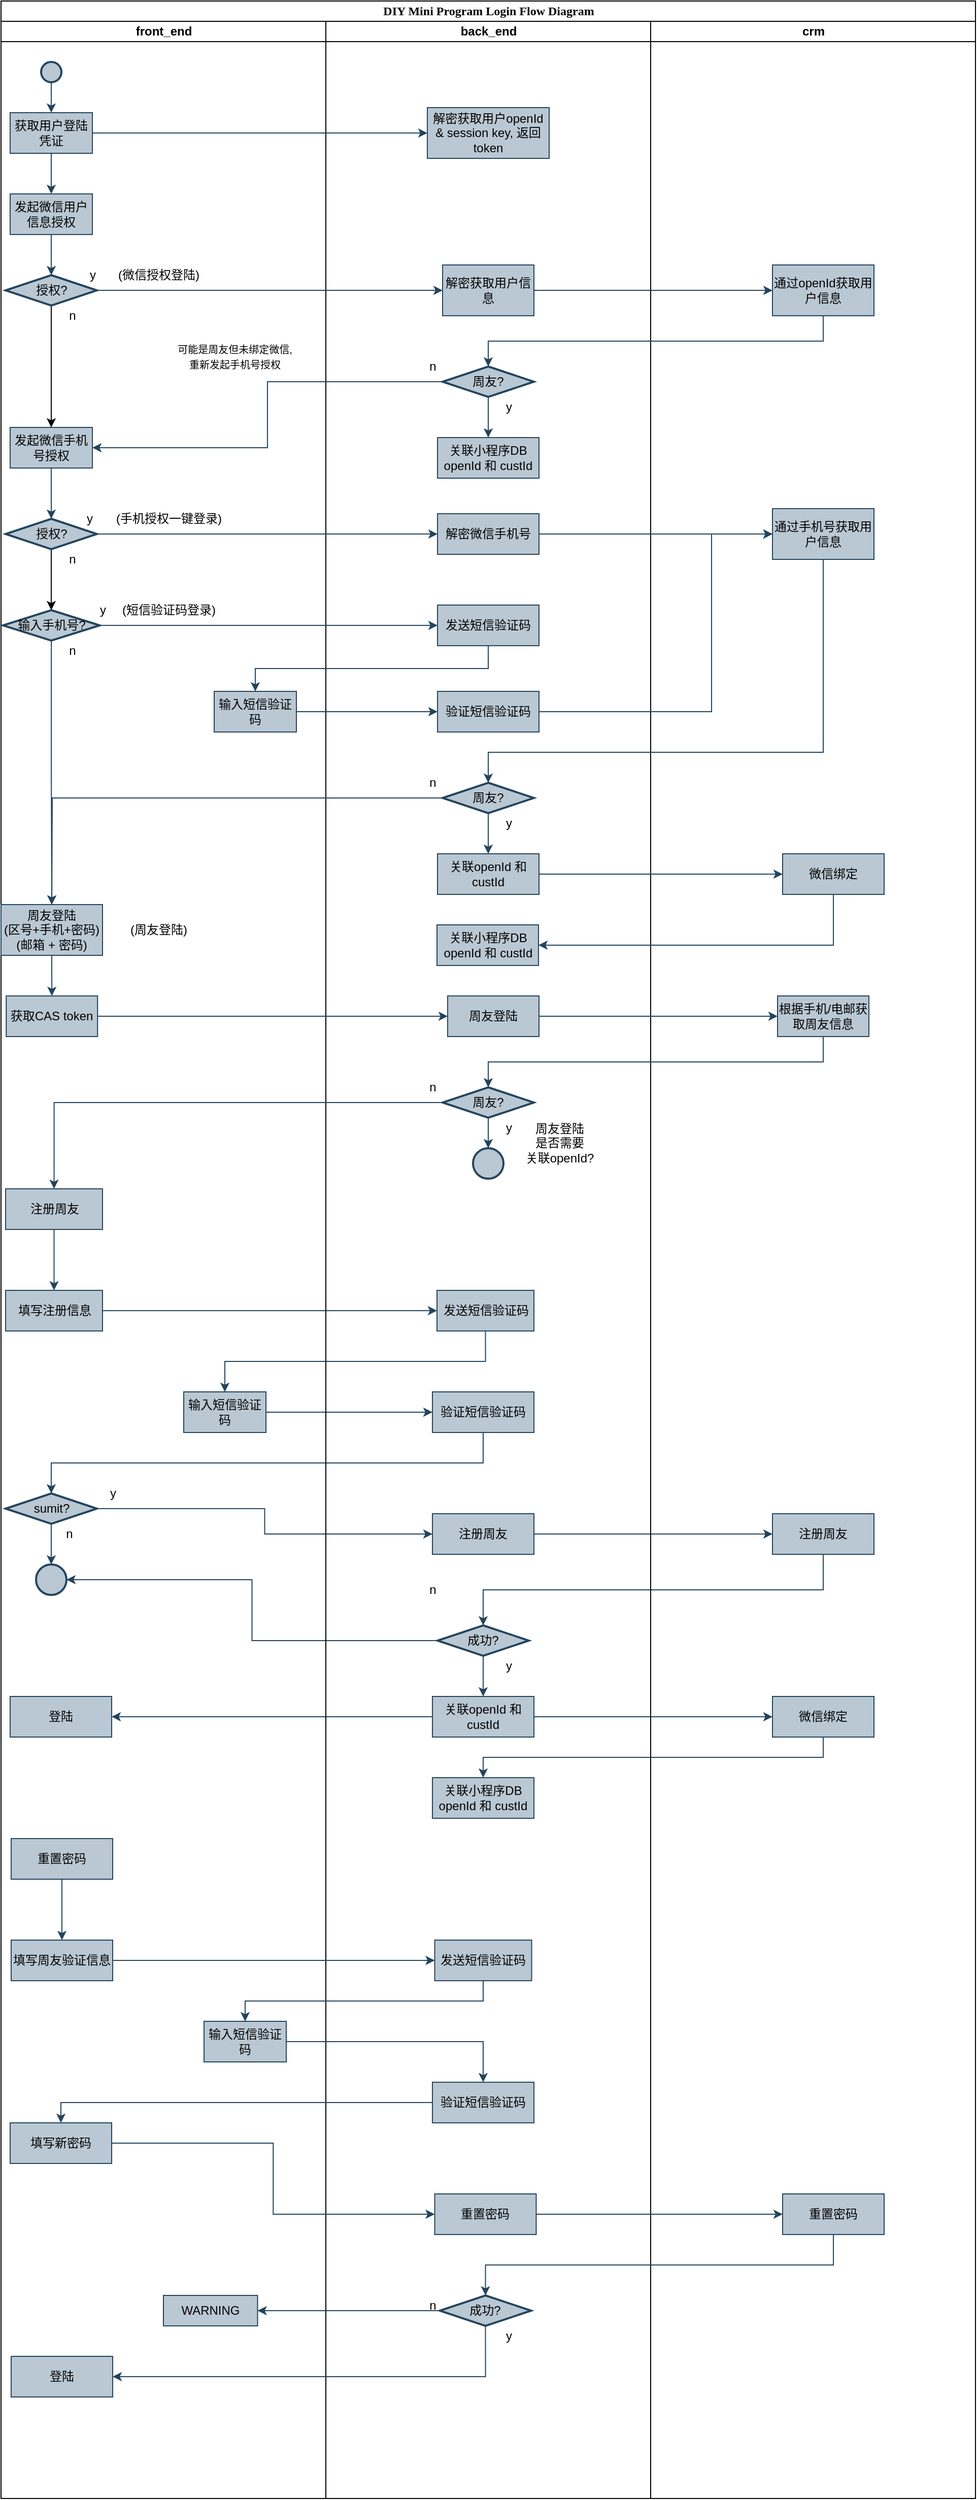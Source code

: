 <mxfile version="12.7.9" type="github">
  <diagram name="Page-1" id="0783ab3e-0a74-02c8-0abd-f7b4e66b4bec">
    <mxGraphModel dx="1312" dy="715" grid="1" gridSize="10" guides="1" tooltips="1" connect="1" arrows="1" fold="1" page="1" pageScale="1" pageWidth="850" pageHeight="1100" background="#ffffff" math="0" shadow="0">
      <root>
        <mxCell id="0" />
        <mxCell id="1" parent="0" />
        <mxCell id="1c1d494c118603dd-1" value="DIY Mini Program Login Flow Diagram" style="swimlane;html=1;childLayout=stackLayout;startSize=20;rounded=0;shadow=0;comic=0;labelBackgroundColor=none;strokeWidth=1;fontFamily=Verdana;fontSize=12;align=center;" parent="1" vertex="1">
          <mxGeometry y="30" width="960" height="2460" as="geometry" />
        </mxCell>
        <mxCell id="1c1d494c118603dd-2" value="front_end" style="swimlane;html=1;startSize=20;" parent="1c1d494c118603dd-1" vertex="1">
          <mxGeometry y="20" width="320" height="2440" as="geometry" />
        </mxCell>
        <mxCell id="7PXRdTP2mNgVB09aPx2Q-12" style="edgeStyle=orthogonalEdgeStyle;rounded=0;orthogonalLoop=1;jettySize=auto;html=1;entryX=0.5;entryY=0;entryDx=0;entryDy=0;fillColor=#bac8d3;strokeColor=#23445d;" edge="1" parent="1c1d494c118603dd-2" source="7PXRdTP2mNgVB09aPx2Q-1" target="7PXRdTP2mNgVB09aPx2Q-9">
          <mxGeometry relative="1" as="geometry" />
        </mxCell>
        <mxCell id="7PXRdTP2mNgVB09aPx2Q-1" value="" style="strokeWidth=2;html=1;shape=mxgraph.flowchart.start_2;whiteSpace=wrap;fillColor=#bac8d3;strokeColor=#23445d;" vertex="1" parent="1c1d494c118603dd-2">
          <mxGeometry x="39.5" y="40" width="20" height="20" as="geometry" />
        </mxCell>
        <mxCell id="7PXRdTP2mNgVB09aPx2Q-30" style="edgeStyle=orthogonalEdgeStyle;rounded=0;orthogonalLoop=1;jettySize=auto;html=1;entryX=0.5;entryY=0;entryDx=0;entryDy=0;" edge="1" parent="1c1d494c118603dd-2" source="7PXRdTP2mNgVB09aPx2Q-2" target="7PXRdTP2mNgVB09aPx2Q-28">
          <mxGeometry relative="1" as="geometry" />
        </mxCell>
        <mxCell id="7PXRdTP2mNgVB09aPx2Q-2" value="授权?" style="strokeWidth=2;html=1;shape=mxgraph.flowchart.decision;whiteSpace=wrap;fillColor=#bac8d3;strokeColor=#23445d;" vertex="1" parent="1c1d494c118603dd-2">
          <mxGeometry x="4.5" y="250" width="90" height="30" as="geometry" />
        </mxCell>
        <mxCell id="7PXRdTP2mNgVB09aPx2Q-17" style="edgeStyle=orthogonalEdgeStyle;rounded=0;orthogonalLoop=1;jettySize=auto;html=1;entryX=0.5;entryY=0;entryDx=0;entryDy=0;fillColor=#bac8d3;strokeColor=#23445d;" edge="1" parent="1c1d494c118603dd-2" source="7PXRdTP2mNgVB09aPx2Q-9" target="7PXRdTP2mNgVB09aPx2Q-16">
          <mxGeometry relative="1" as="geometry" />
        </mxCell>
        <mxCell id="7PXRdTP2mNgVB09aPx2Q-9" value="获取用户登陆凭证" style="rounded=0;whiteSpace=wrap;html=1;fillColor=#bac8d3;strokeColor=#23445d;" vertex="1" parent="1c1d494c118603dd-2">
          <mxGeometry x="9" y="90" width="81" height="40" as="geometry" />
        </mxCell>
        <mxCell id="7PXRdTP2mNgVB09aPx2Q-18" style="edgeStyle=orthogonalEdgeStyle;rounded=0;orthogonalLoop=1;jettySize=auto;html=1;fillColor=#bac8d3;strokeColor=#23445d;" edge="1" parent="1c1d494c118603dd-2" source="7PXRdTP2mNgVB09aPx2Q-16" target="7PXRdTP2mNgVB09aPx2Q-2">
          <mxGeometry relative="1" as="geometry" />
        </mxCell>
        <mxCell id="7PXRdTP2mNgVB09aPx2Q-16" value="发起微信用户信息授权" style="rounded=0;whiteSpace=wrap;html=1;fillColor=#bac8d3;strokeColor=#23445d;" vertex="1" parent="1c1d494c118603dd-2">
          <mxGeometry x="9" y="170" width="81" height="40" as="geometry" />
        </mxCell>
        <mxCell id="7PXRdTP2mNgVB09aPx2Q-37" style="edgeStyle=orthogonalEdgeStyle;rounded=0;orthogonalLoop=1;jettySize=auto;html=1;entryX=0.5;entryY=0;entryDx=0;entryDy=0;entryPerimeter=0;fillColor=#bac8d3;strokeColor=#23445d;exitX=0.5;exitY=1;exitDx=0;exitDy=0;" edge="1" parent="1c1d494c118603dd-2" source="7PXRdTP2mNgVB09aPx2Q-28" target="7PXRdTP2mNgVB09aPx2Q-36">
          <mxGeometry relative="1" as="geometry" />
        </mxCell>
        <mxCell id="7PXRdTP2mNgVB09aPx2Q-28" value="发起微信手机号授权" style="rounded=0;whiteSpace=wrap;html=1;fillColor=#bac8d3;strokeColor=#23445d;" vertex="1" parent="1c1d494c118603dd-2">
          <mxGeometry x="9" y="400" width="81" height="40" as="geometry" />
        </mxCell>
        <mxCell id="7PXRdTP2mNgVB09aPx2Q-31" value="y" style="text;html=1;align=center;verticalAlign=middle;resizable=0;points=[];autosize=1;" vertex="1" parent="1c1d494c118603dd-2">
          <mxGeometry x="80" y="240" width="20" height="20" as="geometry" />
        </mxCell>
        <mxCell id="7PXRdTP2mNgVB09aPx2Q-32" value="n" style="text;html=1;align=center;verticalAlign=middle;resizable=0;points=[];autosize=1;" vertex="1" parent="1c1d494c118603dd-2">
          <mxGeometry x="59.5" y="280" width="20" height="20" as="geometry" />
        </mxCell>
        <mxCell id="7PXRdTP2mNgVB09aPx2Q-35" value="&lt;font style=&quot;font-size: 10px&quot;&gt;可能是周友但未绑定微信,&lt;br style=&quot;font-size: 10px&quot;&gt;重新发起手机号授权&lt;/font&gt;" style="text;html=1;align=center;verticalAlign=middle;resizable=0;points=[];autosize=1;" vertex="1" parent="1c1d494c118603dd-2">
          <mxGeometry x="140" y="315" width="180" height="30" as="geometry" />
        </mxCell>
        <mxCell id="7PXRdTP2mNgVB09aPx2Q-55" style="edgeStyle=orthogonalEdgeStyle;rounded=0;orthogonalLoop=1;jettySize=auto;html=1;entryX=0.5;entryY=0;entryDx=0;entryDy=0;entryPerimeter=0;" edge="1" parent="1c1d494c118603dd-2" source="7PXRdTP2mNgVB09aPx2Q-36" target="7PXRdTP2mNgVB09aPx2Q-53">
          <mxGeometry relative="1" as="geometry" />
        </mxCell>
        <mxCell id="7PXRdTP2mNgVB09aPx2Q-36" value="授权?" style="strokeWidth=2;html=1;shape=mxgraph.flowchart.decision;whiteSpace=wrap;fillColor=#bac8d3;strokeColor=#23445d;" vertex="1" parent="1c1d494c118603dd-2">
          <mxGeometry x="4.5" y="490" width="90" height="30" as="geometry" />
        </mxCell>
        <mxCell id="7PXRdTP2mNgVB09aPx2Q-40" value="y" style="text;html=1;align=center;verticalAlign=middle;resizable=0;points=[];autosize=1;" vertex="1" parent="1c1d494c118603dd-2">
          <mxGeometry x="77.25" y="480" width="20" height="20" as="geometry" />
        </mxCell>
        <mxCell id="7PXRdTP2mNgVB09aPx2Q-46" value="n" style="text;html=1;align=center;verticalAlign=middle;resizable=0;points=[];autosize=1;" vertex="1" parent="1c1d494c118603dd-2">
          <mxGeometry x="59.5" y="520" width="20" height="20" as="geometry" />
        </mxCell>
        <mxCell id="7PXRdTP2mNgVB09aPx2Q-49" value="输入短信验证码" style="rounded=0;whiteSpace=wrap;html=1;fillColor=#bac8d3;strokeColor=#23445d;" vertex="1" parent="1c1d494c118603dd-2">
          <mxGeometry x="210" y="660" width="81" height="40" as="geometry" />
        </mxCell>
        <mxCell id="7PXRdTP2mNgVB09aPx2Q-67" style="edgeStyle=orthogonalEdgeStyle;rounded=0;orthogonalLoop=1;jettySize=auto;html=1;entryX=0.5;entryY=0;entryDx=0;entryDy=0;fillColor=#bac8d3;strokeColor=#23445d;" edge="1" parent="1c1d494c118603dd-2" source="7PXRdTP2mNgVB09aPx2Q-53" target="7PXRdTP2mNgVB09aPx2Q-65">
          <mxGeometry relative="1" as="geometry" />
        </mxCell>
        <mxCell id="7PXRdTP2mNgVB09aPx2Q-53" value="输入手机号?" style="strokeWidth=2;html=1;shape=mxgraph.flowchart.decision;whiteSpace=wrap;fillColor=#bac8d3;strokeColor=#23445d;" vertex="1" parent="1c1d494c118603dd-2">
          <mxGeometry x="1.75" y="580" width="95.5" height="30" as="geometry" />
        </mxCell>
        <mxCell id="7PXRdTP2mNgVB09aPx2Q-63" value="(手机授权一键登录)" style="text;html=1;align=center;verticalAlign=middle;resizable=0;points=[];autosize=1;" vertex="1" parent="1c1d494c118603dd-2">
          <mxGeometry x="90" y="480" width="150" height="20" as="geometry" />
        </mxCell>
        <mxCell id="7PXRdTP2mNgVB09aPx2Q-64" value="(短信验证码登录)" style="text;html=1;align=center;verticalAlign=middle;resizable=0;points=[];autosize=1;" vertex="1" parent="1c1d494c118603dd-2">
          <mxGeometry x="100" y="570" width="130" height="20" as="geometry" />
        </mxCell>
        <mxCell id="7PXRdTP2mNgVB09aPx2Q-58" value="y" style="text;html=1;align=center;verticalAlign=middle;resizable=0;points=[];autosize=1;" vertex="1" parent="1c1d494c118603dd-2">
          <mxGeometry x="90" y="570" width="20" height="20" as="geometry" />
        </mxCell>
        <mxCell id="7PXRdTP2mNgVB09aPx2Q-77" style="edgeStyle=orthogonalEdgeStyle;rounded=0;orthogonalLoop=1;jettySize=auto;html=1;entryX=0.5;entryY=0;entryDx=0;entryDy=0;fillColor=#bac8d3;strokeColor=#23445d;" edge="1" parent="1c1d494c118603dd-2" source="7PXRdTP2mNgVB09aPx2Q-65" target="7PXRdTP2mNgVB09aPx2Q-75">
          <mxGeometry relative="1" as="geometry" />
        </mxCell>
        <mxCell id="7PXRdTP2mNgVB09aPx2Q-65" value="周友登陆&lt;br&gt;(区号+手机+密码)&lt;br&gt;(邮箱 + 密码)" style="rounded=0;whiteSpace=wrap;html=1;fillColor=#bac8d3;strokeColor=#23445d;" vertex="1" parent="1c1d494c118603dd-2">
          <mxGeometry y="870" width="100" height="50" as="geometry" />
        </mxCell>
        <mxCell id="7PXRdTP2mNgVB09aPx2Q-69" value="n" style="text;html=1;align=center;verticalAlign=middle;resizable=0;points=[];autosize=1;" vertex="1" parent="1c1d494c118603dd-2">
          <mxGeometry x="59.5" y="610" width="20" height="20" as="geometry" />
        </mxCell>
        <mxCell id="7PXRdTP2mNgVB09aPx2Q-75" value="获取CAS token" style="rounded=0;whiteSpace=wrap;html=1;fillColor=#bac8d3;strokeColor=#23445d;" vertex="1" parent="1c1d494c118603dd-2">
          <mxGeometry x="5.12" y="960" width="90" height="40" as="geometry" />
        </mxCell>
        <mxCell id="7PXRdTP2mNgVB09aPx2Q-96" style="edgeStyle=orthogonalEdgeStyle;rounded=0;orthogonalLoop=1;jettySize=auto;html=1;entryX=0.5;entryY=0;entryDx=0;entryDy=0;fillColor=#bac8d3;strokeColor=#23445d;" edge="1" parent="1c1d494c118603dd-2" source="7PXRdTP2mNgVB09aPx2Q-87" target="7PXRdTP2mNgVB09aPx2Q-95">
          <mxGeometry relative="1" as="geometry" />
        </mxCell>
        <mxCell id="7PXRdTP2mNgVB09aPx2Q-87" value="注册周友" style="rounded=0;whiteSpace=wrap;html=1;fillColor=#bac8d3;strokeColor=#23445d;" vertex="1" parent="1c1d494c118603dd-2">
          <mxGeometry x="4.5" y="1150" width="95.5" height="40" as="geometry" />
        </mxCell>
        <mxCell id="7PXRdTP2mNgVB09aPx2Q-95" value="填写注册信息" style="rounded=0;whiteSpace=wrap;html=1;fillColor=#bac8d3;strokeColor=#23445d;" vertex="1" parent="1c1d494c118603dd-2">
          <mxGeometry x="4.5" y="1250" width="95.5" height="40" as="geometry" />
        </mxCell>
        <mxCell id="7PXRdTP2mNgVB09aPx2Q-99" value="输入短信验证码" style="rounded=0;whiteSpace=wrap;html=1;fillColor=#bac8d3;strokeColor=#23445d;" vertex="1" parent="1c1d494c118603dd-2">
          <mxGeometry x="180" y="1350" width="81" height="40" as="geometry" />
        </mxCell>
        <mxCell id="7PXRdTP2mNgVB09aPx2Q-107" style="edgeStyle=orthogonalEdgeStyle;rounded=0;orthogonalLoop=1;jettySize=auto;html=1;fillColor=#bac8d3;strokeColor=#23445d;" edge="1" parent="1c1d494c118603dd-2" source="7PXRdTP2mNgVB09aPx2Q-104" target="7PXRdTP2mNgVB09aPx2Q-106">
          <mxGeometry relative="1" as="geometry" />
        </mxCell>
        <mxCell id="7PXRdTP2mNgVB09aPx2Q-104" value="sumit?" style="strokeWidth=2;html=1;shape=mxgraph.flowchart.decision;whiteSpace=wrap;fillColor=#bac8d3;strokeColor=#23445d;" vertex="1" parent="1c1d494c118603dd-2">
          <mxGeometry x="4.5" y="1450" width="90" height="30" as="geometry" />
        </mxCell>
        <mxCell id="7PXRdTP2mNgVB09aPx2Q-106" value="" style="strokeWidth=2;html=1;shape=mxgraph.flowchart.start_2;whiteSpace=wrap;fillColor=#bac8d3;strokeColor=#23445d;" vertex="1" parent="1c1d494c118603dd-2">
          <mxGeometry x="34.5" y="1520" width="30" height="30" as="geometry" />
        </mxCell>
        <mxCell id="7PXRdTP2mNgVB09aPx2Q-108" value="n" style="text;html=1;align=center;verticalAlign=middle;resizable=0;points=[];autosize=1;" vertex="1" parent="1c1d494c118603dd-2">
          <mxGeometry x="57.25" y="1480" width="20" height="20" as="geometry" />
        </mxCell>
        <mxCell id="7PXRdTP2mNgVB09aPx2Q-111" value="y" style="text;html=1;align=center;verticalAlign=middle;resizable=0;points=[];autosize=1;" vertex="1" parent="1c1d494c118603dd-2">
          <mxGeometry x="100" y="1440" width="20" height="20" as="geometry" />
        </mxCell>
        <mxCell id="7PXRdTP2mNgVB09aPx2Q-125" value="(周友登陆)" style="text;html=1;align=center;verticalAlign=middle;resizable=0;points=[];autosize=1;" vertex="1" parent="1c1d494c118603dd-2">
          <mxGeometry x="110" y="885" width="90" height="20" as="geometry" />
        </mxCell>
        <mxCell id="7PXRdTP2mNgVB09aPx2Q-131" value="登陆" style="rounded=0;whiteSpace=wrap;html=1;fillColor=#bac8d3;strokeColor=#23445d;" vertex="1" parent="1c1d494c118603dd-2">
          <mxGeometry x="9" y="1650" width="100" height="40" as="geometry" />
        </mxCell>
        <mxCell id="7PXRdTP2mNgVB09aPx2Q-62" value="(微信授权登陆)" style="text;html=1;align=center;verticalAlign=middle;resizable=0;points=[];autosize=1;" vertex="1" parent="1c1d494c118603dd-2">
          <mxGeometry x="94.5" y="240" width="120" height="20" as="geometry" />
        </mxCell>
        <mxCell id="7PXRdTP2mNgVB09aPx2Q-136" style="edgeStyle=orthogonalEdgeStyle;rounded=0;orthogonalLoop=1;jettySize=auto;html=1;entryX=0.5;entryY=0;entryDx=0;entryDy=0;fillColor=#bac8d3;strokeColor=#23445d;" edge="1" parent="1c1d494c118603dd-2" source="7PXRdTP2mNgVB09aPx2Q-133" target="7PXRdTP2mNgVB09aPx2Q-134">
          <mxGeometry relative="1" as="geometry" />
        </mxCell>
        <mxCell id="7PXRdTP2mNgVB09aPx2Q-133" value="重置密码" style="rounded=0;whiteSpace=wrap;html=1;fillColor=#bac8d3;strokeColor=#23445d;" vertex="1" parent="1c1d494c118603dd-2">
          <mxGeometry x="10" y="1790" width="100" height="40" as="geometry" />
        </mxCell>
        <mxCell id="7PXRdTP2mNgVB09aPx2Q-134" value="填写周友验证信息" style="rounded=0;whiteSpace=wrap;html=1;fillColor=#bac8d3;strokeColor=#23445d;" vertex="1" parent="1c1d494c118603dd-2">
          <mxGeometry x="10" y="1890" width="100" height="40" as="geometry" />
        </mxCell>
        <mxCell id="7PXRdTP2mNgVB09aPx2Q-138" value="输入短信验证码" style="rounded=0;whiteSpace=wrap;html=1;fillColor=#bac8d3;strokeColor=#23445d;" vertex="1" parent="1c1d494c118603dd-2">
          <mxGeometry x="200" y="1970" width="81" height="40" as="geometry" />
        </mxCell>
        <mxCell id="7PXRdTP2mNgVB09aPx2Q-142" value="填写新密码" style="rounded=0;whiteSpace=wrap;html=1;fillColor=#bac8d3;strokeColor=#23445d;" vertex="1" parent="1c1d494c118603dd-2">
          <mxGeometry x="9" y="2070" width="100" height="40" as="geometry" />
        </mxCell>
        <mxCell id="7PXRdTP2mNgVB09aPx2Q-150" value="WARNING" style="rounded=0;whiteSpace=wrap;html=1;fillColor=#bac8d3;strokeColor=#23445d;" vertex="1" parent="1c1d494c118603dd-2">
          <mxGeometry x="160" y="2240" width="92.75" height="30" as="geometry" />
        </mxCell>
        <mxCell id="7PXRdTP2mNgVB09aPx2Q-156" value="登陆" style="rounded=0;whiteSpace=wrap;html=1;fillColor=#bac8d3;strokeColor=#23445d;" vertex="1" parent="1c1d494c118603dd-2">
          <mxGeometry x="10" y="2300" width="100" height="40" as="geometry" />
        </mxCell>
        <mxCell id="7PXRdTP2mNgVB09aPx2Q-98" style="edgeStyle=orthogonalEdgeStyle;rounded=0;orthogonalLoop=1;jettySize=auto;html=1;entryX=0;entryY=0.5;entryDx=0;entryDy=0;fillColor=#bac8d3;strokeColor=#23445d;" edge="1" parent="1c1d494c118603dd-1" source="7PXRdTP2mNgVB09aPx2Q-95" target="7PXRdTP2mNgVB09aPx2Q-97">
          <mxGeometry relative="1" as="geometry" />
        </mxCell>
        <mxCell id="7PXRdTP2mNgVB09aPx2Q-101" style="edgeStyle=orthogonalEdgeStyle;rounded=0;orthogonalLoop=1;jettySize=auto;html=1;entryX=0.5;entryY=0;entryDx=0;entryDy=0;exitX=0.5;exitY=1;exitDx=0;exitDy=0;fillColor=#bac8d3;strokeColor=#23445d;" edge="1" parent="1c1d494c118603dd-1" source="7PXRdTP2mNgVB09aPx2Q-97" target="7PXRdTP2mNgVB09aPx2Q-99">
          <mxGeometry relative="1" as="geometry" />
        </mxCell>
        <mxCell id="7PXRdTP2mNgVB09aPx2Q-102" style="edgeStyle=orthogonalEdgeStyle;rounded=0;orthogonalLoop=1;jettySize=auto;html=1;entryX=0;entryY=0.5;entryDx=0;entryDy=0;fillColor=#bac8d3;strokeColor=#23445d;" edge="1" parent="1c1d494c118603dd-1" source="7PXRdTP2mNgVB09aPx2Q-99" target="7PXRdTP2mNgVB09aPx2Q-100">
          <mxGeometry relative="1" as="geometry" />
        </mxCell>
        <mxCell id="7PXRdTP2mNgVB09aPx2Q-105" style="edgeStyle=orthogonalEdgeStyle;rounded=0;orthogonalLoop=1;jettySize=auto;html=1;entryX=0.5;entryY=0;entryDx=0;entryDy=0;entryPerimeter=0;exitX=0.5;exitY=1;exitDx=0;exitDy=0;fillColor=#bac8d3;strokeColor=#23445d;" edge="1" parent="1c1d494c118603dd-1" source="7PXRdTP2mNgVB09aPx2Q-100" target="7PXRdTP2mNgVB09aPx2Q-104">
          <mxGeometry relative="1" as="geometry" />
        </mxCell>
        <mxCell id="7PXRdTP2mNgVB09aPx2Q-110" style="edgeStyle=orthogonalEdgeStyle;rounded=0;orthogonalLoop=1;jettySize=auto;html=1;entryX=0;entryY=0.5;entryDx=0;entryDy=0;fillColor=#bac8d3;strokeColor=#23445d;" edge="1" parent="1c1d494c118603dd-1" source="7PXRdTP2mNgVB09aPx2Q-104" target="7PXRdTP2mNgVB09aPx2Q-109">
          <mxGeometry relative="1" as="geometry" />
        </mxCell>
        <mxCell id="7PXRdTP2mNgVB09aPx2Q-113" value="" style="edgeStyle=orthogonalEdgeStyle;rounded=0;orthogonalLoop=1;jettySize=auto;html=1;fillColor=#bac8d3;strokeColor=#23445d;" edge="1" parent="1c1d494c118603dd-1" source="7PXRdTP2mNgVB09aPx2Q-109" target="7PXRdTP2mNgVB09aPx2Q-112">
          <mxGeometry relative="1" as="geometry" />
        </mxCell>
        <mxCell id="7PXRdTP2mNgVB09aPx2Q-115" style="edgeStyle=orthogonalEdgeStyle;rounded=0;orthogonalLoop=1;jettySize=auto;html=1;entryX=0.5;entryY=0;entryDx=0;entryDy=0;entryPerimeter=0;exitX=0.5;exitY=1;exitDx=0;exitDy=0;fillColor=#bac8d3;strokeColor=#23445d;" edge="1" parent="1c1d494c118603dd-1" source="7PXRdTP2mNgVB09aPx2Q-112" target="7PXRdTP2mNgVB09aPx2Q-114">
          <mxGeometry relative="1" as="geometry" />
        </mxCell>
        <mxCell id="7PXRdTP2mNgVB09aPx2Q-116" style="edgeStyle=orthogonalEdgeStyle;rounded=0;orthogonalLoop=1;jettySize=auto;html=1;entryX=1;entryY=0.5;entryDx=0;entryDy=0;entryPerimeter=0;fillColor=#bac8d3;strokeColor=#23445d;" edge="1" parent="1c1d494c118603dd-1" source="7PXRdTP2mNgVB09aPx2Q-114" target="7PXRdTP2mNgVB09aPx2Q-106">
          <mxGeometry relative="1" as="geometry" />
        </mxCell>
        <mxCell id="7PXRdTP2mNgVB09aPx2Q-127" style="edgeStyle=orthogonalEdgeStyle;rounded=0;orthogonalLoop=1;jettySize=auto;html=1;entryX=0;entryY=0.5;entryDx=0;entryDy=0;fillColor=#bac8d3;strokeColor=#23445d;" edge="1" parent="1c1d494c118603dd-1" source="7PXRdTP2mNgVB09aPx2Q-118" target="7PXRdTP2mNgVB09aPx2Q-126">
          <mxGeometry relative="1" as="geometry" />
        </mxCell>
        <mxCell id="7PXRdTP2mNgVB09aPx2Q-129" style="edgeStyle=orthogonalEdgeStyle;rounded=0;orthogonalLoop=1;jettySize=auto;html=1;exitX=0.5;exitY=1;exitDx=0;exitDy=0;fillColor=#bac8d3;strokeColor=#23445d;" edge="1" parent="1c1d494c118603dd-1" source="7PXRdTP2mNgVB09aPx2Q-126" target="7PXRdTP2mNgVB09aPx2Q-128">
          <mxGeometry relative="1" as="geometry" />
        </mxCell>
        <mxCell id="7PXRdTP2mNgVB09aPx2Q-132" style="edgeStyle=orthogonalEdgeStyle;rounded=0;orthogonalLoop=1;jettySize=auto;html=1;entryX=1;entryY=0.5;entryDx=0;entryDy=0;fillColor=#bac8d3;strokeColor=#23445d;" edge="1" parent="1c1d494c118603dd-1" source="7PXRdTP2mNgVB09aPx2Q-118" target="7PXRdTP2mNgVB09aPx2Q-131">
          <mxGeometry relative="1" as="geometry" />
        </mxCell>
        <mxCell id="1c1d494c118603dd-3" value="back_end" style="swimlane;html=1;startSize=20;" parent="1c1d494c118603dd-1" vertex="1">
          <mxGeometry x="320" y="20" width="320" height="2440" as="geometry" />
        </mxCell>
        <mxCell id="7PXRdTP2mNgVB09aPx2Q-7" value="解密获取用户openId &amp;amp; session key, 返回token" style="rounded=0;whiteSpace=wrap;html=1;fillColor=#bac8d3;strokeColor=#23445d;" vertex="1" parent="1c1d494c118603dd-3">
          <mxGeometry x="100" y="85" width="120" height="50" as="geometry" />
        </mxCell>
        <mxCell id="7PXRdTP2mNgVB09aPx2Q-20" value="解密获取用户信息" style="rounded=0;whiteSpace=wrap;html=1;fillColor=#bac8d3;strokeColor=#23445d;" vertex="1" parent="1c1d494c118603dd-3">
          <mxGeometry x="115" y="240" width="90" height="50" as="geometry" />
        </mxCell>
        <mxCell id="7PXRdTP2mNgVB09aPx2Q-27" style="edgeStyle=orthogonalEdgeStyle;rounded=0;orthogonalLoop=1;jettySize=auto;html=1;entryX=0.5;entryY=0;entryDx=0;entryDy=0;fillColor=#bac8d3;strokeColor=#23445d;" edge="1" parent="1c1d494c118603dd-3" source="7PXRdTP2mNgVB09aPx2Q-24" target="7PXRdTP2mNgVB09aPx2Q-25">
          <mxGeometry relative="1" as="geometry" />
        </mxCell>
        <mxCell id="7PXRdTP2mNgVB09aPx2Q-24" value="周友?" style="strokeWidth=2;html=1;shape=mxgraph.flowchart.decision;whiteSpace=wrap;fillColor=#bac8d3;strokeColor=#23445d;" vertex="1" parent="1c1d494c118603dd-3">
          <mxGeometry x="115" y="340" width="90" height="30" as="geometry" />
        </mxCell>
        <mxCell id="7PXRdTP2mNgVB09aPx2Q-25" value="关联小程序DB openId 和 custId" style="rounded=0;whiteSpace=wrap;html=1;fillColor=#bac8d3;strokeColor=#23445d;" vertex="1" parent="1c1d494c118603dd-3">
          <mxGeometry x="110" y="410" width="100" height="40" as="geometry" />
        </mxCell>
        <mxCell id="7PXRdTP2mNgVB09aPx2Q-33" value="y" style="text;html=1;align=center;verticalAlign=middle;resizable=0;points=[];autosize=1;" vertex="1" parent="1c1d494c118603dd-3">
          <mxGeometry x="170" y="370" width="20" height="20" as="geometry" />
        </mxCell>
        <mxCell id="7PXRdTP2mNgVB09aPx2Q-34" value="n" style="text;html=1;align=center;verticalAlign=middle;resizable=0;points=[];autosize=1;" vertex="1" parent="1c1d494c118603dd-3">
          <mxGeometry x="95" y="330" width="20" height="20" as="geometry" />
        </mxCell>
        <mxCell id="7PXRdTP2mNgVB09aPx2Q-38" value="解密微信手机号" style="rounded=0;whiteSpace=wrap;html=1;fillColor=#bac8d3;strokeColor=#23445d;" vertex="1" parent="1c1d494c118603dd-3">
          <mxGeometry x="110" y="485" width="100" height="40" as="geometry" />
        </mxCell>
        <mxCell id="7PXRdTP2mNgVB09aPx2Q-47" value="发送短信验证码" style="rounded=0;whiteSpace=wrap;html=1;fillColor=#bac8d3;strokeColor=#23445d;" vertex="1" parent="1c1d494c118603dd-3">
          <mxGeometry x="110" y="575" width="100" height="40" as="geometry" />
        </mxCell>
        <mxCell id="7PXRdTP2mNgVB09aPx2Q-51" value="验证短信验证码" style="rounded=0;whiteSpace=wrap;html=1;fillColor=#bac8d3;strokeColor=#23445d;" vertex="1" parent="1c1d494c118603dd-3">
          <mxGeometry x="110" y="660" width="100" height="40" as="geometry" />
        </mxCell>
        <mxCell id="7PXRdTP2mNgVB09aPx2Q-74" style="edgeStyle=orthogonalEdgeStyle;rounded=0;orthogonalLoop=1;jettySize=auto;html=1;fillColor=#bac8d3;strokeColor=#23445d;" edge="1" parent="1c1d494c118603dd-3" source="7PXRdTP2mNgVB09aPx2Q-60" target="7PXRdTP2mNgVB09aPx2Q-71">
          <mxGeometry relative="1" as="geometry" />
        </mxCell>
        <mxCell id="7PXRdTP2mNgVB09aPx2Q-60" value="周友?" style="strokeWidth=2;html=1;shape=mxgraph.flowchart.decision;whiteSpace=wrap;fillColor=#bac8d3;strokeColor=#23445d;" vertex="1" parent="1c1d494c118603dd-3">
          <mxGeometry x="115" y="750" width="90" height="30" as="geometry" />
        </mxCell>
        <mxCell id="7PXRdTP2mNgVB09aPx2Q-71" value="关联openId 和 custId" style="rounded=0;whiteSpace=wrap;html=1;fillColor=#bac8d3;strokeColor=#23445d;" vertex="1" parent="1c1d494c118603dd-3">
          <mxGeometry x="110" y="820" width="100" height="40" as="geometry" />
        </mxCell>
        <mxCell id="7PXRdTP2mNgVB09aPx2Q-73" value="y" style="text;html=1;align=center;verticalAlign=middle;resizable=0;points=[];autosize=1;" vertex="1" parent="1c1d494c118603dd-3">
          <mxGeometry x="170" y="780" width="20" height="20" as="geometry" />
        </mxCell>
        <mxCell id="7PXRdTP2mNgVB09aPx2Q-78" value="周友登陆" style="rounded=0;whiteSpace=wrap;html=1;fillColor=#bac8d3;strokeColor=#23445d;" vertex="1" parent="1c1d494c118603dd-3">
          <mxGeometry x="120" y="960" width="90" height="40" as="geometry" />
        </mxCell>
        <mxCell id="7PXRdTP2mNgVB09aPx2Q-91" style="edgeStyle=orthogonalEdgeStyle;rounded=0;orthogonalLoop=1;jettySize=auto;html=1;entryX=0.5;entryY=0;entryDx=0;entryDy=0;entryPerimeter=0;fillColor=#bac8d3;strokeColor=#23445d;" edge="1" parent="1c1d494c118603dd-3" source="7PXRdTP2mNgVB09aPx2Q-82" target="7PXRdTP2mNgVB09aPx2Q-90">
          <mxGeometry relative="1" as="geometry" />
        </mxCell>
        <mxCell id="7PXRdTP2mNgVB09aPx2Q-82" value="周友?" style="strokeWidth=2;html=1;shape=mxgraph.flowchart.decision;whiteSpace=wrap;fillColor=#bac8d3;strokeColor=#23445d;" vertex="1" parent="1c1d494c118603dd-3">
          <mxGeometry x="115" y="1050" width="90" height="30" as="geometry" />
        </mxCell>
        <mxCell id="7PXRdTP2mNgVB09aPx2Q-86" value="y" style="text;html=1;align=center;verticalAlign=middle;resizable=0;points=[];autosize=1;" vertex="1" parent="1c1d494c118603dd-3">
          <mxGeometry x="170" y="1080" width="20" height="20" as="geometry" />
        </mxCell>
        <mxCell id="7PXRdTP2mNgVB09aPx2Q-89" value="n" style="text;html=1;align=center;verticalAlign=middle;resizable=0;points=[];autosize=1;" vertex="1" parent="1c1d494c118603dd-3">
          <mxGeometry x="95" y="1040" width="20" height="20" as="geometry" />
        </mxCell>
        <mxCell id="7PXRdTP2mNgVB09aPx2Q-90" value="" style="strokeWidth=2;html=1;shape=mxgraph.flowchart.start_2;whiteSpace=wrap;fillColor=#bac8d3;strokeColor=#23445d;" vertex="1" parent="1c1d494c118603dd-3">
          <mxGeometry x="145" y="1110" width="30" height="30" as="geometry" />
        </mxCell>
        <mxCell id="7PXRdTP2mNgVB09aPx2Q-94" value="周友登陆&lt;br&gt;是否需要&lt;br&gt;关联openId?" style="text;html=1;align=center;verticalAlign=middle;resizable=0;points=[];autosize=1;" vertex="1" parent="1c1d494c118603dd-3">
          <mxGeometry x="180" y="1080" width="100" height="50" as="geometry" />
        </mxCell>
        <mxCell id="7PXRdTP2mNgVB09aPx2Q-97" value="发送短信验证码" style="rounded=0;whiteSpace=wrap;html=1;fillColor=#bac8d3;strokeColor=#23445d;" vertex="1" parent="1c1d494c118603dd-3">
          <mxGeometry x="109.5" y="1250" width="95.5" height="40" as="geometry" />
        </mxCell>
        <mxCell id="7PXRdTP2mNgVB09aPx2Q-100" value="验证短信验证码" style="rounded=0;whiteSpace=wrap;html=1;fillColor=#bac8d3;strokeColor=#23445d;" vertex="1" parent="1c1d494c118603dd-3">
          <mxGeometry x="105" y="1350" width="100" height="40" as="geometry" />
        </mxCell>
        <mxCell id="7PXRdTP2mNgVB09aPx2Q-109" value="注册周友" style="rounded=0;whiteSpace=wrap;html=1;fillColor=#bac8d3;strokeColor=#23445d;" vertex="1" parent="1c1d494c118603dd-3">
          <mxGeometry x="105" y="1470" width="100" height="40" as="geometry" />
        </mxCell>
        <mxCell id="7PXRdTP2mNgVB09aPx2Q-119" style="edgeStyle=orthogonalEdgeStyle;rounded=0;orthogonalLoop=1;jettySize=auto;html=1;entryX=0.5;entryY=0;entryDx=0;entryDy=0;fillColor=#bac8d3;strokeColor=#23445d;" edge="1" parent="1c1d494c118603dd-3" source="7PXRdTP2mNgVB09aPx2Q-114" target="7PXRdTP2mNgVB09aPx2Q-118">
          <mxGeometry relative="1" as="geometry" />
        </mxCell>
        <mxCell id="7PXRdTP2mNgVB09aPx2Q-114" value="成功?" style="strokeWidth=2;html=1;shape=mxgraph.flowchart.decision;whiteSpace=wrap;fillColor=#bac8d3;strokeColor=#23445d;" vertex="1" parent="1c1d494c118603dd-3">
          <mxGeometry x="110" y="1580" width="90" height="30" as="geometry" />
        </mxCell>
        <mxCell id="7PXRdTP2mNgVB09aPx2Q-118" value="关联openId 和 custId" style="rounded=0;whiteSpace=wrap;html=1;fillColor=#bac8d3;strokeColor=#23445d;" vertex="1" parent="1c1d494c118603dd-3">
          <mxGeometry x="105" y="1650" width="100" height="40" as="geometry" />
        </mxCell>
        <mxCell id="7PXRdTP2mNgVB09aPx2Q-120" value="y" style="text;html=1;align=center;verticalAlign=middle;resizable=0;points=[];autosize=1;" vertex="1" parent="1c1d494c118603dd-3">
          <mxGeometry x="170" y="1610" width="20" height="20" as="geometry" />
        </mxCell>
        <mxCell id="7PXRdTP2mNgVB09aPx2Q-123" value="关联小程序DB openId 和 custId" style="rounded=0;whiteSpace=wrap;html=1;fillColor=#bac8d3;strokeColor=#23445d;" vertex="1" parent="1c1d494c118603dd-3">
          <mxGeometry x="109.5" y="890" width="100" height="40" as="geometry" />
        </mxCell>
        <mxCell id="7PXRdTP2mNgVB09aPx2Q-128" value="关联小程序DB openId 和 custId" style="rounded=0;whiteSpace=wrap;html=1;fillColor=#bac8d3;strokeColor=#23445d;" vertex="1" parent="1c1d494c118603dd-3">
          <mxGeometry x="105" y="1730" width="100" height="40" as="geometry" />
        </mxCell>
        <mxCell id="7PXRdTP2mNgVB09aPx2Q-135" value="发送短信验证码" style="rounded=0;whiteSpace=wrap;html=1;fillColor=#bac8d3;strokeColor=#23445d;" vertex="1" parent="1c1d494c118603dd-3">
          <mxGeometry x="107.25" y="1890" width="95.5" height="40" as="geometry" />
        </mxCell>
        <mxCell id="7PXRdTP2mNgVB09aPx2Q-140" value="验证短信验证码" style="rounded=0;whiteSpace=wrap;html=1;fillColor=#bac8d3;strokeColor=#23445d;" vertex="1" parent="1c1d494c118603dd-3">
          <mxGeometry x="105" y="2030" width="100" height="40" as="geometry" />
        </mxCell>
        <mxCell id="7PXRdTP2mNgVB09aPx2Q-144" value="重置密码" style="rounded=0;whiteSpace=wrap;html=1;fillColor=#bac8d3;strokeColor=#23445d;" vertex="1" parent="1c1d494c118603dd-3">
          <mxGeometry x="107.25" y="2140" width="100" height="40" as="geometry" />
        </mxCell>
        <mxCell id="7PXRdTP2mNgVB09aPx2Q-148" value="成功?" style="strokeWidth=2;html=1;shape=mxgraph.flowchart.decision;whiteSpace=wrap;fillColor=#bac8d3;strokeColor=#23445d;" vertex="1" parent="1c1d494c118603dd-3">
          <mxGeometry x="112.25" y="2240" width="90" height="30" as="geometry" />
        </mxCell>
        <mxCell id="7PXRdTP2mNgVB09aPx2Q-152" value="n" style="text;html=1;align=center;verticalAlign=middle;resizable=0;points=[];autosize=1;" vertex="1" parent="1c1d494c118603dd-3">
          <mxGeometry x="95" y="2240" width="20" height="20" as="geometry" />
        </mxCell>
        <mxCell id="7PXRdTP2mNgVB09aPx2Q-155" value="y" style="text;html=1;align=center;verticalAlign=middle;resizable=0;points=[];autosize=1;" vertex="1" parent="1c1d494c118603dd-3">
          <mxGeometry x="170" y="2270" width="20" height="20" as="geometry" />
        </mxCell>
        <mxCell id="7PXRdTP2mNgVB09aPx2Q-72" value="n" style="text;html=1;align=center;verticalAlign=middle;resizable=0;points=[];autosize=1;" vertex="1" parent="1c1d494c118603dd-3">
          <mxGeometry x="95" y="740" width="20" height="20" as="geometry" />
        </mxCell>
        <mxCell id="1c1d494c118603dd-4" value="crm" style="swimlane;html=1;startSize=20;" parent="1c1d494c118603dd-1" vertex="1">
          <mxGeometry x="640" y="20" width="320" height="2440" as="geometry" />
        </mxCell>
        <mxCell id="7PXRdTP2mNgVB09aPx2Q-22" value="通过openId获取用户信息" style="rounded=0;whiteSpace=wrap;html=1;fillColor=#bac8d3;strokeColor=#23445d;" vertex="1" parent="1c1d494c118603dd-4">
          <mxGeometry x="120" y="240" width="100" height="50" as="geometry" />
        </mxCell>
        <mxCell id="7PXRdTP2mNgVB09aPx2Q-41" value="通过手机号获取用户信息" style="rounded=0;whiteSpace=wrap;html=1;fillColor=#bac8d3;strokeColor=#23445d;" vertex="1" parent="1c1d494c118603dd-4">
          <mxGeometry x="120" y="480" width="100" height="50" as="geometry" />
        </mxCell>
        <mxCell id="7PXRdTP2mNgVB09aPx2Q-80" value="根据手机/电邮获取周友信息" style="rounded=0;whiteSpace=wrap;html=1;fillColor=#bac8d3;strokeColor=#23445d;" vertex="1" parent="1c1d494c118603dd-4">
          <mxGeometry x="125" y="960" width="90" height="40" as="geometry" />
        </mxCell>
        <mxCell id="7PXRdTP2mNgVB09aPx2Q-112" value="注册周友" style="rounded=0;whiteSpace=wrap;html=1;fillColor=#bac8d3;strokeColor=#23445d;" vertex="1" parent="1c1d494c118603dd-4">
          <mxGeometry x="120" y="1470" width="100" height="40" as="geometry" />
        </mxCell>
        <mxCell id="7PXRdTP2mNgVB09aPx2Q-121" value="微信绑定" style="rounded=0;whiteSpace=wrap;html=1;fillColor=#bac8d3;strokeColor=#23445d;" vertex="1" parent="1c1d494c118603dd-4">
          <mxGeometry x="130" y="820" width="100" height="40" as="geometry" />
        </mxCell>
        <mxCell id="7PXRdTP2mNgVB09aPx2Q-126" value="微信绑定" style="rounded=0;whiteSpace=wrap;html=1;fillColor=#bac8d3;strokeColor=#23445d;" vertex="1" parent="1c1d494c118603dd-4">
          <mxGeometry x="120" y="1650" width="100" height="40" as="geometry" />
        </mxCell>
        <mxCell id="7PXRdTP2mNgVB09aPx2Q-146" value="重置密码" style="rounded=0;whiteSpace=wrap;html=1;fillColor=#bac8d3;strokeColor=#23445d;" vertex="1" parent="1c1d494c118603dd-4">
          <mxGeometry x="130" y="2140" width="100" height="40" as="geometry" />
        </mxCell>
        <mxCell id="7PXRdTP2mNgVB09aPx2Q-13" style="edgeStyle=orthogonalEdgeStyle;rounded=0;orthogonalLoop=1;jettySize=auto;html=1;entryX=0;entryY=0.5;entryDx=0;entryDy=0;fillColor=#bac8d3;strokeColor=#23445d;" edge="1" parent="1c1d494c118603dd-1" source="7PXRdTP2mNgVB09aPx2Q-9" target="7PXRdTP2mNgVB09aPx2Q-7">
          <mxGeometry relative="1" as="geometry" />
        </mxCell>
        <mxCell id="7PXRdTP2mNgVB09aPx2Q-21" style="edgeStyle=orthogonalEdgeStyle;rounded=0;orthogonalLoop=1;jettySize=auto;html=1;entryX=0;entryY=0.5;entryDx=0;entryDy=0;fillColor=#bac8d3;strokeColor=#23445d;" edge="1" parent="1c1d494c118603dd-1" source="7PXRdTP2mNgVB09aPx2Q-2" target="7PXRdTP2mNgVB09aPx2Q-20">
          <mxGeometry relative="1" as="geometry" />
        </mxCell>
        <mxCell id="7PXRdTP2mNgVB09aPx2Q-23" style="edgeStyle=orthogonalEdgeStyle;rounded=0;orthogonalLoop=1;jettySize=auto;html=1;fillColor=#bac8d3;strokeColor=#23445d;" edge="1" parent="1c1d494c118603dd-1" source="7PXRdTP2mNgVB09aPx2Q-20" target="7PXRdTP2mNgVB09aPx2Q-22">
          <mxGeometry relative="1" as="geometry" />
        </mxCell>
        <mxCell id="7PXRdTP2mNgVB09aPx2Q-26" style="edgeStyle=orthogonalEdgeStyle;rounded=0;orthogonalLoop=1;jettySize=auto;html=1;exitX=0.5;exitY=1;exitDx=0;exitDy=0;fillColor=#bac8d3;strokeColor=#23445d;" edge="1" parent="1c1d494c118603dd-1" source="7PXRdTP2mNgVB09aPx2Q-22" target="7PXRdTP2mNgVB09aPx2Q-24">
          <mxGeometry relative="1" as="geometry" />
        </mxCell>
        <mxCell id="7PXRdTP2mNgVB09aPx2Q-29" style="edgeStyle=orthogonalEdgeStyle;rounded=0;orthogonalLoop=1;jettySize=auto;html=1;entryX=1;entryY=0.5;entryDx=0;entryDy=0;fillColor=#bac8d3;strokeColor=#23445d;" edge="1" parent="1c1d494c118603dd-1" source="7PXRdTP2mNgVB09aPx2Q-24" target="7PXRdTP2mNgVB09aPx2Q-28">
          <mxGeometry relative="1" as="geometry" />
        </mxCell>
        <mxCell id="7PXRdTP2mNgVB09aPx2Q-39" style="edgeStyle=orthogonalEdgeStyle;rounded=0;orthogonalLoop=1;jettySize=auto;html=1;entryX=0;entryY=0.5;entryDx=0;entryDy=0;fillColor=#bac8d3;strokeColor=#23445d;" edge="1" parent="1c1d494c118603dd-1" source="7PXRdTP2mNgVB09aPx2Q-36" target="7PXRdTP2mNgVB09aPx2Q-38">
          <mxGeometry relative="1" as="geometry" />
        </mxCell>
        <mxCell id="7PXRdTP2mNgVB09aPx2Q-43" style="edgeStyle=orthogonalEdgeStyle;rounded=0;orthogonalLoop=1;jettySize=auto;html=1;entryX=0;entryY=0.5;entryDx=0;entryDy=0;fillColor=#bac8d3;strokeColor=#23445d;" edge="1" parent="1c1d494c118603dd-1" source="7PXRdTP2mNgVB09aPx2Q-38" target="7PXRdTP2mNgVB09aPx2Q-41">
          <mxGeometry relative="1" as="geometry" />
        </mxCell>
        <mxCell id="7PXRdTP2mNgVB09aPx2Q-52" style="edgeStyle=orthogonalEdgeStyle;rounded=0;orthogonalLoop=1;jettySize=auto;html=1;entryX=0;entryY=0.5;entryDx=0;entryDy=0;fillColor=#bac8d3;strokeColor=#23445d;" edge="1" parent="1c1d494c118603dd-1" source="7PXRdTP2mNgVB09aPx2Q-49" target="7PXRdTP2mNgVB09aPx2Q-51">
          <mxGeometry relative="1" as="geometry" />
        </mxCell>
        <mxCell id="7PXRdTP2mNgVB09aPx2Q-56" style="edgeStyle=orthogonalEdgeStyle;rounded=0;orthogonalLoop=1;jettySize=auto;html=1;entryX=0;entryY=0.5;entryDx=0;entryDy=0;fillColor=#bac8d3;strokeColor=#23445d;" edge="1" parent="1c1d494c118603dd-1" source="7PXRdTP2mNgVB09aPx2Q-53" target="7PXRdTP2mNgVB09aPx2Q-47">
          <mxGeometry relative="1" as="geometry" />
        </mxCell>
        <mxCell id="7PXRdTP2mNgVB09aPx2Q-57" style="edgeStyle=orthogonalEdgeStyle;rounded=0;orthogonalLoop=1;jettySize=auto;html=1;entryX=0.5;entryY=0;entryDx=0;entryDy=0;exitX=0.5;exitY=1;exitDx=0;exitDy=0;fillColor=#bac8d3;strokeColor=#23445d;" edge="1" parent="1c1d494c118603dd-1" source="7PXRdTP2mNgVB09aPx2Q-47" target="7PXRdTP2mNgVB09aPx2Q-49">
          <mxGeometry relative="1" as="geometry" />
        </mxCell>
        <mxCell id="7PXRdTP2mNgVB09aPx2Q-59" style="edgeStyle=orthogonalEdgeStyle;rounded=0;orthogonalLoop=1;jettySize=auto;html=1;entryX=0;entryY=0.5;entryDx=0;entryDy=0;fillColor=#bac8d3;strokeColor=#23445d;" edge="1" parent="1c1d494c118603dd-1" source="7PXRdTP2mNgVB09aPx2Q-51" target="7PXRdTP2mNgVB09aPx2Q-41">
          <mxGeometry relative="1" as="geometry">
            <Array as="points">
              <mxPoint x="700" y="700" />
              <mxPoint x="700" y="525" />
            </Array>
          </mxGeometry>
        </mxCell>
        <mxCell id="7PXRdTP2mNgVB09aPx2Q-61" style="edgeStyle=orthogonalEdgeStyle;rounded=0;orthogonalLoop=1;jettySize=auto;html=1;exitX=0.5;exitY=1;exitDx=0;exitDy=0;fillColor=#bac8d3;strokeColor=#23445d;" edge="1" parent="1c1d494c118603dd-1" source="7PXRdTP2mNgVB09aPx2Q-41" target="7PXRdTP2mNgVB09aPx2Q-60">
          <mxGeometry relative="1" as="geometry">
            <Array as="points">
              <mxPoint x="810" y="740" />
              <mxPoint x="480" y="740" />
            </Array>
          </mxGeometry>
        </mxCell>
        <mxCell id="7PXRdTP2mNgVB09aPx2Q-79" style="edgeStyle=orthogonalEdgeStyle;rounded=0;orthogonalLoop=1;jettySize=auto;html=1;entryX=0;entryY=0.5;entryDx=0;entryDy=0;fillColor=#bac8d3;strokeColor=#23445d;" edge="1" parent="1c1d494c118603dd-1" source="7PXRdTP2mNgVB09aPx2Q-75" target="7PXRdTP2mNgVB09aPx2Q-78">
          <mxGeometry relative="1" as="geometry" />
        </mxCell>
        <mxCell id="7PXRdTP2mNgVB09aPx2Q-81" style="edgeStyle=orthogonalEdgeStyle;rounded=0;orthogonalLoop=1;jettySize=auto;html=1;fillColor=#bac8d3;strokeColor=#23445d;" edge="1" parent="1c1d494c118603dd-1" source="7PXRdTP2mNgVB09aPx2Q-78" target="7PXRdTP2mNgVB09aPx2Q-80">
          <mxGeometry relative="1" as="geometry" />
        </mxCell>
        <mxCell id="7PXRdTP2mNgVB09aPx2Q-83" style="edgeStyle=orthogonalEdgeStyle;rounded=0;orthogonalLoop=1;jettySize=auto;html=1;entryX=0.5;entryY=0;entryDx=0;entryDy=0;entryPerimeter=0;exitX=0.5;exitY=1;exitDx=0;exitDy=0;fillColor=#bac8d3;strokeColor=#23445d;" edge="1" parent="1c1d494c118603dd-1" source="7PXRdTP2mNgVB09aPx2Q-80" target="7PXRdTP2mNgVB09aPx2Q-82">
          <mxGeometry relative="1" as="geometry" />
        </mxCell>
        <mxCell id="7PXRdTP2mNgVB09aPx2Q-88" style="edgeStyle=orthogonalEdgeStyle;rounded=0;orthogonalLoop=1;jettySize=auto;html=1;entryX=0.5;entryY=0;entryDx=0;entryDy=0;fillColor=#bac8d3;strokeColor=#23445d;" edge="1" parent="1c1d494c118603dd-1" source="7PXRdTP2mNgVB09aPx2Q-82" target="7PXRdTP2mNgVB09aPx2Q-87">
          <mxGeometry relative="1" as="geometry" />
        </mxCell>
        <mxCell id="7PXRdTP2mNgVB09aPx2Q-122" style="edgeStyle=orthogonalEdgeStyle;rounded=0;orthogonalLoop=1;jettySize=auto;html=1;entryX=0;entryY=0.5;entryDx=0;entryDy=0;fillColor=#bac8d3;strokeColor=#23445d;" edge="1" parent="1c1d494c118603dd-1" source="7PXRdTP2mNgVB09aPx2Q-71" target="7PXRdTP2mNgVB09aPx2Q-121">
          <mxGeometry relative="1" as="geometry" />
        </mxCell>
        <mxCell id="7PXRdTP2mNgVB09aPx2Q-124" style="edgeStyle=orthogonalEdgeStyle;rounded=0;orthogonalLoop=1;jettySize=auto;html=1;entryX=1;entryY=0.5;entryDx=0;entryDy=0;exitX=0.5;exitY=1;exitDx=0;exitDy=0;fillColor=#bac8d3;strokeColor=#23445d;" edge="1" parent="1c1d494c118603dd-1" source="7PXRdTP2mNgVB09aPx2Q-121" target="7PXRdTP2mNgVB09aPx2Q-123">
          <mxGeometry relative="1" as="geometry" />
        </mxCell>
        <mxCell id="7PXRdTP2mNgVB09aPx2Q-137" style="edgeStyle=orthogonalEdgeStyle;rounded=0;orthogonalLoop=1;jettySize=auto;html=1;entryX=0;entryY=0.5;entryDx=0;entryDy=0;fillColor=#bac8d3;strokeColor=#23445d;" edge="1" parent="1c1d494c118603dd-1" source="7PXRdTP2mNgVB09aPx2Q-134" target="7PXRdTP2mNgVB09aPx2Q-135">
          <mxGeometry relative="1" as="geometry" />
        </mxCell>
        <mxCell id="7PXRdTP2mNgVB09aPx2Q-139" style="edgeStyle=orthogonalEdgeStyle;rounded=0;orthogonalLoop=1;jettySize=auto;html=1;entryX=0.5;entryY=0;entryDx=0;entryDy=0;exitX=0.5;exitY=1;exitDx=0;exitDy=0;fillColor=#bac8d3;strokeColor=#23445d;" edge="1" parent="1c1d494c118603dd-1" source="7PXRdTP2mNgVB09aPx2Q-135" target="7PXRdTP2mNgVB09aPx2Q-138">
          <mxGeometry relative="1" as="geometry" />
        </mxCell>
        <mxCell id="7PXRdTP2mNgVB09aPx2Q-141" style="edgeStyle=orthogonalEdgeStyle;rounded=0;orthogonalLoop=1;jettySize=auto;html=1;entryX=0.5;entryY=0;entryDx=0;entryDy=0;fillColor=#bac8d3;strokeColor=#23445d;" edge="1" parent="1c1d494c118603dd-1" source="7PXRdTP2mNgVB09aPx2Q-138" target="7PXRdTP2mNgVB09aPx2Q-140">
          <mxGeometry relative="1" as="geometry" />
        </mxCell>
        <mxCell id="7PXRdTP2mNgVB09aPx2Q-143" style="edgeStyle=orthogonalEdgeStyle;rounded=0;orthogonalLoop=1;jettySize=auto;html=1;entryX=0.5;entryY=0;entryDx=0;entryDy=0;fillColor=#bac8d3;strokeColor=#23445d;" edge="1" parent="1c1d494c118603dd-1" source="7PXRdTP2mNgVB09aPx2Q-140" target="7PXRdTP2mNgVB09aPx2Q-142">
          <mxGeometry relative="1" as="geometry" />
        </mxCell>
        <mxCell id="7PXRdTP2mNgVB09aPx2Q-145" style="edgeStyle=orthogonalEdgeStyle;rounded=0;orthogonalLoop=1;jettySize=auto;html=1;entryX=0;entryY=0.5;entryDx=0;entryDy=0;fillColor=#bac8d3;strokeColor=#23445d;" edge="1" parent="1c1d494c118603dd-1" source="7PXRdTP2mNgVB09aPx2Q-142" target="7PXRdTP2mNgVB09aPx2Q-144">
          <mxGeometry relative="1" as="geometry" />
        </mxCell>
        <mxCell id="7PXRdTP2mNgVB09aPx2Q-147" style="edgeStyle=orthogonalEdgeStyle;rounded=0;orthogonalLoop=1;jettySize=auto;html=1;entryX=0;entryY=0.5;entryDx=0;entryDy=0;fillColor=#bac8d3;strokeColor=#23445d;" edge="1" parent="1c1d494c118603dd-1" source="7PXRdTP2mNgVB09aPx2Q-144" target="7PXRdTP2mNgVB09aPx2Q-146">
          <mxGeometry relative="1" as="geometry" />
        </mxCell>
        <mxCell id="7PXRdTP2mNgVB09aPx2Q-149" style="edgeStyle=orthogonalEdgeStyle;rounded=0;orthogonalLoop=1;jettySize=auto;html=1;entryX=0.5;entryY=0;entryDx=0;entryDy=0;entryPerimeter=0;exitX=0.5;exitY=1;exitDx=0;exitDy=0;fillColor=#bac8d3;strokeColor=#23445d;" edge="1" parent="1c1d494c118603dd-1" source="7PXRdTP2mNgVB09aPx2Q-146" target="7PXRdTP2mNgVB09aPx2Q-148">
          <mxGeometry relative="1" as="geometry" />
        </mxCell>
        <mxCell id="7PXRdTP2mNgVB09aPx2Q-151" style="edgeStyle=orthogonalEdgeStyle;rounded=0;orthogonalLoop=1;jettySize=auto;html=1;entryX=1;entryY=0.5;entryDx=0;entryDy=0;fillColor=#bac8d3;strokeColor=#23445d;" edge="1" parent="1c1d494c118603dd-1" source="7PXRdTP2mNgVB09aPx2Q-148" target="7PXRdTP2mNgVB09aPx2Q-150">
          <mxGeometry relative="1" as="geometry" />
        </mxCell>
        <mxCell id="7PXRdTP2mNgVB09aPx2Q-157" style="edgeStyle=orthogonalEdgeStyle;rounded=0;orthogonalLoop=1;jettySize=auto;html=1;entryX=1;entryY=0.5;entryDx=0;entryDy=0;exitX=0.5;exitY=1;exitDx=0;exitDy=0;exitPerimeter=0;fillColor=#bac8d3;strokeColor=#23445d;" edge="1" parent="1c1d494c118603dd-1" source="7PXRdTP2mNgVB09aPx2Q-148" target="7PXRdTP2mNgVB09aPx2Q-156">
          <mxGeometry relative="1" as="geometry" />
        </mxCell>
        <mxCell id="7PXRdTP2mNgVB09aPx2Q-117" value="n" style="text;html=1;align=center;verticalAlign=middle;resizable=0;points=[];autosize=1;" vertex="1" parent="1">
          <mxGeometry x="415" y="1585" width="20" height="20" as="geometry" />
        </mxCell>
        <mxCell id="7PXRdTP2mNgVB09aPx2Q-158" style="edgeStyle=orthogonalEdgeStyle;rounded=0;orthogonalLoop=1;jettySize=auto;html=1;fillColor=#bac8d3;strokeColor=#23445d;" edge="1" parent="1" source="7PXRdTP2mNgVB09aPx2Q-60">
          <mxGeometry relative="1" as="geometry">
            <mxPoint x="50" y="920" as="targetPoint" />
          </mxGeometry>
        </mxCell>
      </root>
    </mxGraphModel>
  </diagram>
</mxfile>
